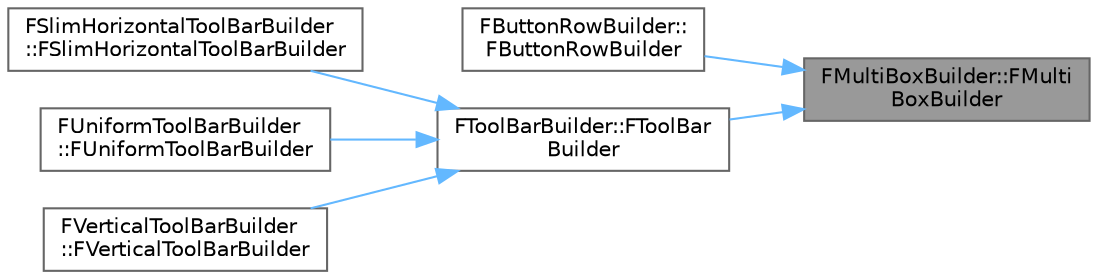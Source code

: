 digraph "FMultiBoxBuilder::FMultiBoxBuilder"
{
 // INTERACTIVE_SVG=YES
 // LATEX_PDF_SIZE
  bgcolor="transparent";
  edge [fontname=Helvetica,fontsize=10,labelfontname=Helvetica,labelfontsize=10];
  node [fontname=Helvetica,fontsize=10,shape=box,height=0.2,width=0.4];
  rankdir="RL";
  Node1 [id="Node000001",label="FMultiBoxBuilder::FMulti\lBoxBuilder",height=0.2,width=0.4,color="gray40", fillcolor="grey60", style="filled", fontcolor="black",tooltip="Constructor."];
  Node1 -> Node2 [id="edge1_Node000001_Node000002",dir="back",color="steelblue1",style="solid",tooltip=" "];
  Node2 [id="Node000002",label="FButtonRowBuilder::\lFButtonRowBuilder",height=0.2,width=0.4,color="grey40", fillcolor="white", style="filled",URL="$d2/d30/classFButtonRowBuilder.html#a5cee3db776d28a253746b224c7c2e3a1",tooltip="Constructor."];
  Node1 -> Node3 [id="edge2_Node000001_Node000003",dir="back",color="steelblue1",style="solid",tooltip=" "];
  Node3 [id="Node000003",label="FToolBarBuilder::FToolBar\lBuilder",height=0.2,width=0.4,color="grey40", fillcolor="white", style="filled",URL="$d7/df6/classFToolBarBuilder.html#a7cb448ac6b004bfd5e266e87406ef97c",tooltip=" "];
  Node3 -> Node4 [id="edge3_Node000003_Node000004",dir="back",color="steelblue1",style="solid",tooltip=" "];
  Node4 [id="Node000004",label="FSlimHorizontalToolBarBuilder\l::FSlimHorizontalToolBarBuilder",height=0.2,width=0.4,color="grey40", fillcolor="white", style="filled",URL="$d4/d44/classFSlimHorizontalToolBarBuilder.html#aba89ec7e8f780ba253de1729c491f380",tooltip="Constructor."];
  Node3 -> Node5 [id="edge4_Node000003_Node000005",dir="back",color="steelblue1",style="solid",tooltip=" "];
  Node5 [id="Node000005",label="FUniformToolBarBuilder\l::FUniformToolBarBuilder",height=0.2,width=0.4,color="grey40", fillcolor="white", style="filled",URL="$df/d9b/classFUniformToolBarBuilder.html#ae3d459aff83f12126d24252cc07b8364",tooltip="Constructor."];
  Node3 -> Node6 [id="edge5_Node000003_Node000006",dir="back",color="steelblue1",style="solid",tooltip=" "];
  Node6 [id="Node000006",label="FVerticalToolBarBuilder\l::FVerticalToolBarBuilder",height=0.2,width=0.4,color="grey40", fillcolor="white", style="filled",URL="$d8/d6a/classFVerticalToolBarBuilder.html#a5ba8095ae9f03095e5c25935ca965e73",tooltip="Constructor."];
}
